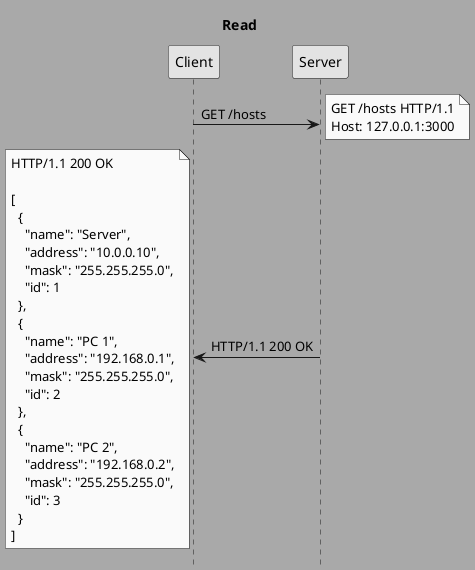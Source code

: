 @startuml
title Read
hide footbox
skinparam monochrome true
skinparam backgroundcolor darkgray

Client -> Server: GET /hosts
note right: GET /hosts HTTP/1.1\nHost: 127.0.0.1:3000
Server -> Client: HTTP/1.1 200 OK
note left: HTTP/1.1 200 OK\n\n[\n  {\n    "name": "Server",\n    "address": "10.0.0.10",\n    "mask": "255.255.255.0",\n    "id": 1\n  },\n  {\n    "name": "PC 1",\n    "address": "192.168.0.1",\n    "mask": "255.255.255.0",\n    "id": 2\n  },\n  {\n    "name": "PC 2",\n    "address": "192.168.0.2",\n    "mask": "255.255.255.0",\n    "id": 3\n  }\n]
@enduml
